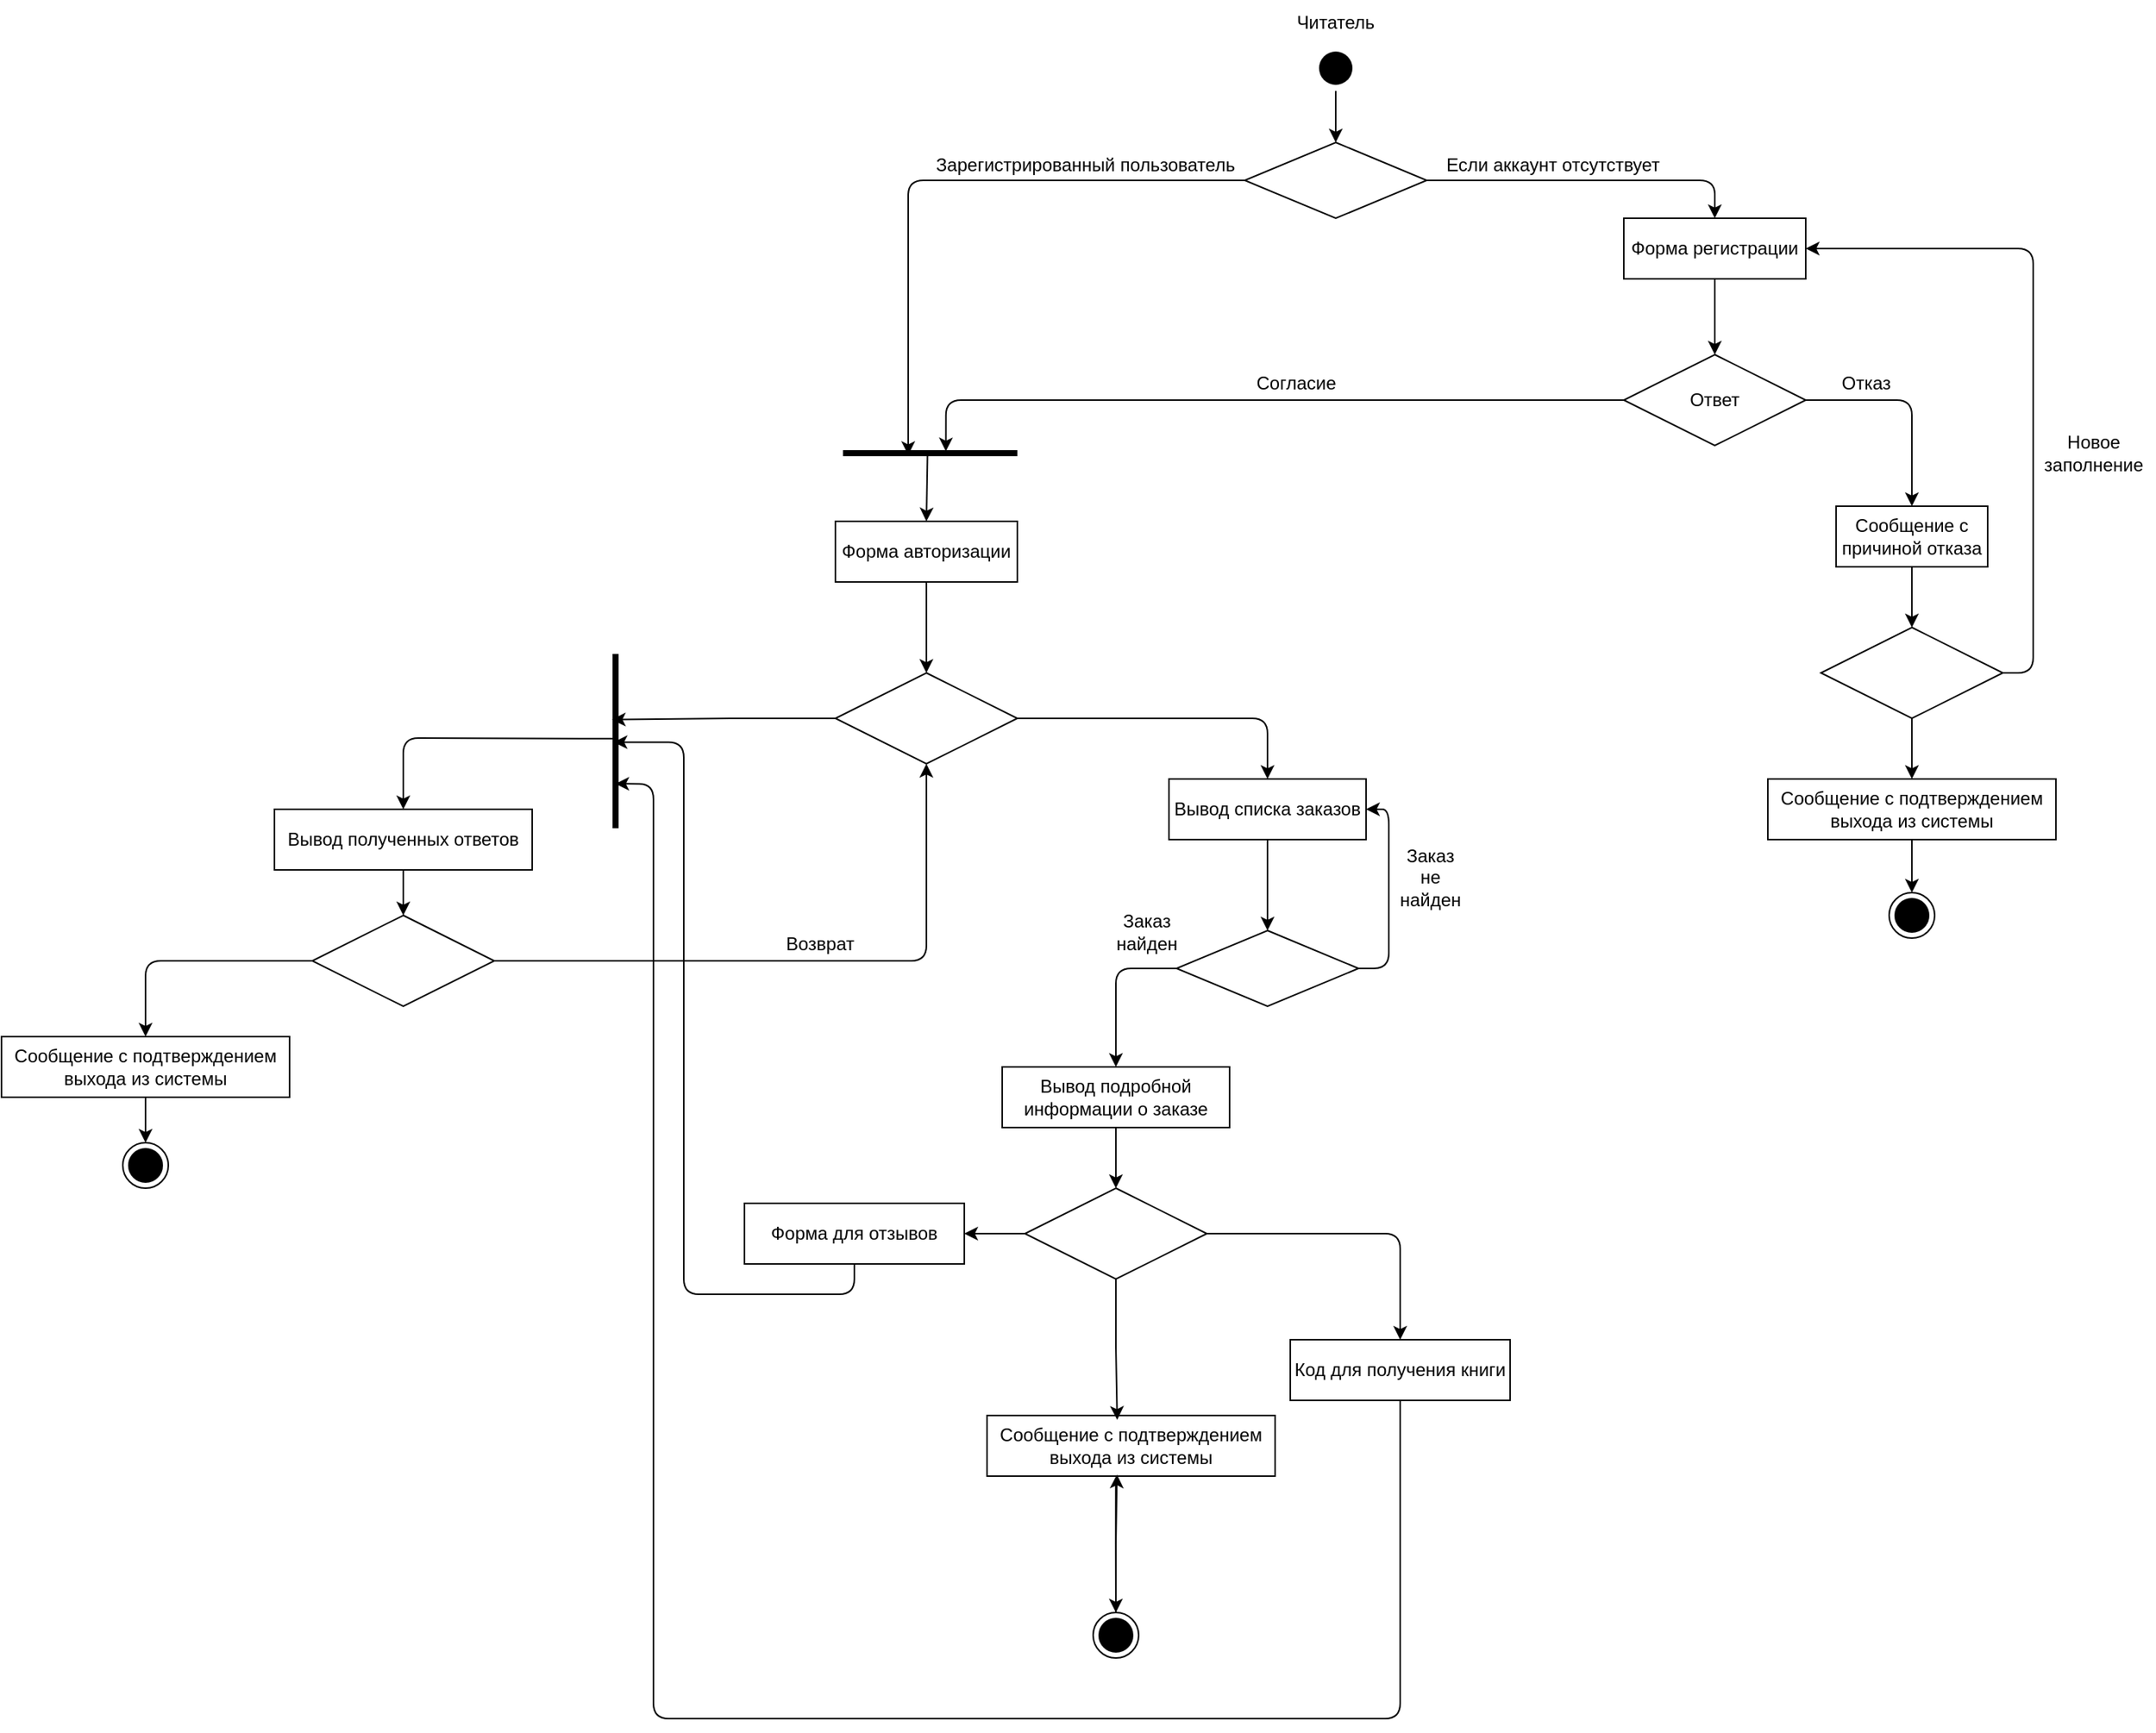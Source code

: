 <mxfile version="24.2.1" type="device">
  <diagram name="Страница — 1" id="_bHKrdel1OFoKZBqirBX">
    <mxGraphModel dx="2165" dy="1877" grid="1" gridSize="10" guides="1" tooltips="1" connect="1" arrows="1" fold="1" page="1" pageScale="1" pageWidth="827" pageHeight="1169" math="0" shadow="0">
      <root>
        <mxCell id="0" />
        <mxCell id="1" parent="0" />
        <mxCell id="GxsNpKUkP6gUNd9w4FIH-8" style="edgeStyle=orthogonalEdgeStyle;rounded=0;orthogonalLoop=1;jettySize=auto;html=1;exitX=0.5;exitY=1;exitDx=0;exitDy=0;" parent="1" source="GxsNpKUkP6gUNd9w4FIH-1" target="GxsNpKUkP6gUNd9w4FIH-2" edge="1">
          <mxGeometry relative="1" as="geometry" />
        </mxCell>
        <mxCell id="GxsNpKUkP6gUNd9w4FIH-1" value="" style="ellipse;html=1;shape=endState;fillColor=#000000;strokeColor=none;" parent="1" vertex="1">
          <mxGeometry x="385" y="26" width="30" height="30" as="geometry" />
        </mxCell>
        <mxCell id="GxsNpKUkP6gUNd9w4FIH-5" style="edgeStyle=orthogonalEdgeStyle;rounded=1;orthogonalLoop=1;jettySize=auto;html=1;exitX=1;exitY=0.5;exitDx=0;exitDy=0;entryX=0.5;entryY=0;entryDx=0;entryDy=0;curved=0;" parent="1" source="GxsNpKUkP6gUNd9w4FIH-2" target="GxsNpKUkP6gUNd9w4FIH-3" edge="1">
          <mxGeometry relative="1" as="geometry" />
        </mxCell>
        <mxCell id="GxsNpKUkP6gUNd9w4FIH-7" style="edgeStyle=orthogonalEdgeStyle;rounded=1;orthogonalLoop=1;jettySize=auto;html=1;exitX=0;exitY=0.5;exitDx=0;exitDy=0;curved=0;entryX=0.374;entryY=0.62;entryDx=0;entryDy=0;entryPerimeter=0;" parent="1" source="GxsNpKUkP6gUNd9w4FIH-2" target="GxsNpKUkP6gUNd9w4FIH-21" edge="1">
          <mxGeometry relative="1" as="geometry">
            <mxPoint x="120" y="230" as="targetPoint" />
            <Array as="points">
              <mxPoint x="118" y="115" />
            </Array>
          </mxGeometry>
        </mxCell>
        <mxCell id="GxsNpKUkP6gUNd9w4FIH-2" value="" style="shape=rhombus;perimeter=rhombusPerimeter;whiteSpace=wrap;html=1;align=center;" parent="1" vertex="1">
          <mxGeometry x="340" y="90" width="120" height="50" as="geometry" />
        </mxCell>
        <mxCell id="GxsNpKUkP6gUNd9w4FIH-18" style="edgeStyle=orthogonalEdgeStyle;rounded=0;orthogonalLoop=1;jettySize=auto;html=1;exitX=0.5;exitY=1;exitDx=0;exitDy=0;" parent="1" source="GxsNpKUkP6gUNd9w4FIH-3" target="GxsNpKUkP6gUNd9w4FIH-12" edge="1">
          <mxGeometry relative="1" as="geometry" />
        </mxCell>
        <mxCell id="GxsNpKUkP6gUNd9w4FIH-3" value="Форма регистрации" style="whiteSpace=wrap;html=1;align=center;" parent="1" vertex="1">
          <mxGeometry x="590" y="140" width="120" height="40" as="geometry" />
        </mxCell>
        <mxCell id="GxsNpKUkP6gUNd9w4FIH-37" style="edgeStyle=orthogonalEdgeStyle;rounded=0;orthogonalLoop=1;jettySize=auto;html=1;exitX=0.5;exitY=1;exitDx=0;exitDy=0;entryX=0.5;entryY=0;entryDx=0;entryDy=0;" parent="1" source="GxsNpKUkP6gUNd9w4FIH-6" target="GxsNpKUkP6gUNd9w4FIH-36" edge="1">
          <mxGeometry relative="1" as="geometry" />
        </mxCell>
        <mxCell id="GxsNpKUkP6gUNd9w4FIH-6" value="Форма авторизации" style="whiteSpace=wrap;html=1;align=center;" parent="1" vertex="1">
          <mxGeometry x="70" y="340" width="120" height="40" as="geometry" />
        </mxCell>
        <mxCell id="GxsNpKUkP6gUNd9w4FIH-9" value="Если аккаунт отсутствует&amp;nbsp;" style="text;html=1;align=center;verticalAlign=middle;whiteSpace=wrap;rounded=0;" parent="1" vertex="1">
          <mxGeometry x="470" y="90" width="150" height="30" as="geometry" />
        </mxCell>
        <mxCell id="GxsNpKUkP6gUNd9w4FIH-11" value="Зарегистрированный пользователь" style="text;html=1;align=center;verticalAlign=middle;whiteSpace=wrap;rounded=0;" parent="1" vertex="1">
          <mxGeometry x="130" y="90" width="210" height="30" as="geometry" />
        </mxCell>
        <mxCell id="GxsNpKUkP6gUNd9w4FIH-24" style="edgeStyle=orthogonalEdgeStyle;rounded=1;orthogonalLoop=1;jettySize=auto;html=1;exitX=1;exitY=0.5;exitDx=0;exitDy=0;curved=0;" parent="1" source="GxsNpKUkP6gUNd9w4FIH-12" target="GxsNpKUkP6gUNd9w4FIH-20" edge="1">
          <mxGeometry relative="1" as="geometry" />
        </mxCell>
        <mxCell id="GxsNpKUkP6gUNd9w4FIH-12" value="Ответ" style="shape=rhombus;perimeter=rhombusPerimeter;whiteSpace=wrap;html=1;align=center;" parent="1" vertex="1">
          <mxGeometry x="590" y="230" width="120" height="60" as="geometry" />
        </mxCell>
        <mxCell id="GxsNpKUkP6gUNd9w4FIH-17" value="Читатель" style="text;html=1;align=center;verticalAlign=middle;whiteSpace=wrap;rounded=0;" parent="1" vertex="1">
          <mxGeometry x="370" y="-4" width="60" height="30" as="geometry" />
        </mxCell>
        <mxCell id="GxsNpKUkP6gUNd9w4FIH-29" style="edgeStyle=orthogonalEdgeStyle;rounded=0;orthogonalLoop=1;jettySize=auto;html=1;exitX=0.5;exitY=1;exitDx=0;exitDy=0;entryX=0.5;entryY=0;entryDx=0;entryDy=0;" parent="1" source="GxsNpKUkP6gUNd9w4FIH-20" target="GxsNpKUkP6gUNd9w4FIH-28" edge="1">
          <mxGeometry relative="1" as="geometry" />
        </mxCell>
        <mxCell id="GxsNpKUkP6gUNd9w4FIH-20" value="Сообщение с причиной отказа" style="whiteSpace=wrap;html=1;align=center;" parent="1" vertex="1">
          <mxGeometry x="730" y="330" width="100" height="40" as="geometry" />
        </mxCell>
        <mxCell id="GxsNpKUkP6gUNd9w4FIH-21" value="" style="line;strokeWidth=4;rotatable=0;dashed=0;labelPosition=right;align=left;verticalAlign=middle;spacingTop=0;spacingLeft=6;points=[];portConstraint=eastwest;" parent="1" vertex="1">
          <mxGeometry x="75" y="290" width="115" height="10" as="geometry" />
        </mxCell>
        <mxCell id="GxsNpKUkP6gUNd9w4FIH-22" style="edgeStyle=orthogonalEdgeStyle;rounded=1;orthogonalLoop=1;jettySize=auto;html=1;exitX=0;exitY=0.5;exitDx=0;exitDy=0;entryX=0.59;entryY=0.38;entryDx=0;entryDy=0;entryPerimeter=0;curved=0;" parent="1" source="GxsNpKUkP6gUNd9w4FIH-12" target="GxsNpKUkP6gUNd9w4FIH-21" edge="1">
          <mxGeometry relative="1" as="geometry">
            <Array as="points">
              <mxPoint x="143" y="260" />
            </Array>
          </mxGeometry>
        </mxCell>
        <mxCell id="GxsNpKUkP6gUNd9w4FIH-23" value="Согласие" style="text;html=1;align=center;verticalAlign=middle;whiteSpace=wrap;rounded=0;" parent="1" vertex="1">
          <mxGeometry x="344" y="234" width="60" height="30" as="geometry" />
        </mxCell>
        <mxCell id="GxsNpKUkP6gUNd9w4FIH-25" value="Отказ" style="text;html=1;align=center;verticalAlign=middle;whiteSpace=wrap;rounded=0;" parent="1" vertex="1">
          <mxGeometry x="720" y="234" width="60" height="30" as="geometry" />
        </mxCell>
        <mxCell id="GxsNpKUkP6gUNd9w4FIH-26" value="" style="endArrow=classic;html=1;rounded=0;exitX=0.485;exitY=0.38;exitDx=0;exitDy=0;exitPerimeter=0;entryX=0.5;entryY=0;entryDx=0;entryDy=0;" parent="1" source="GxsNpKUkP6gUNd9w4FIH-21" target="GxsNpKUkP6gUNd9w4FIH-6" edge="1">
          <mxGeometry width="50" height="50" relative="1" as="geometry">
            <mxPoint x="130" y="350" as="sourcePoint" />
            <mxPoint x="180" y="300" as="targetPoint" />
          </mxGeometry>
        </mxCell>
        <mxCell id="GxsNpKUkP6gUNd9w4FIH-27" value="" style="ellipse;html=1;shape=endState;fillColor=#000000;strokeColor=#000000;" parent="1" vertex="1">
          <mxGeometry x="765" y="585" width="30" height="30" as="geometry" />
        </mxCell>
        <mxCell id="GxsNpKUkP6gUNd9w4FIH-32" style="edgeStyle=orthogonalEdgeStyle;rounded=1;orthogonalLoop=1;jettySize=auto;html=1;exitX=1;exitY=0.5;exitDx=0;exitDy=0;entryX=1;entryY=0.5;entryDx=0;entryDy=0;curved=0;" parent="1" source="GxsNpKUkP6gUNd9w4FIH-28" target="GxsNpKUkP6gUNd9w4FIH-3" edge="1">
          <mxGeometry relative="1" as="geometry" />
        </mxCell>
        <mxCell id="GxsNpKUkP6gUNd9w4FIH-34" style="edgeStyle=orthogonalEdgeStyle;rounded=0;orthogonalLoop=1;jettySize=auto;html=1;exitX=0.5;exitY=1;exitDx=0;exitDy=0;entryX=0.5;entryY=0;entryDx=0;entryDy=0;" parent="1" source="GxsNpKUkP6gUNd9w4FIH-28" target="GxsNpKUkP6gUNd9w4FIH-33" edge="1">
          <mxGeometry relative="1" as="geometry" />
        </mxCell>
        <mxCell id="GxsNpKUkP6gUNd9w4FIH-28" value="" style="shape=rhombus;perimeter=rhombusPerimeter;whiteSpace=wrap;html=1;align=center;" parent="1" vertex="1">
          <mxGeometry x="720" y="410" width="120" height="60" as="geometry" />
        </mxCell>
        <mxCell id="GxsNpKUkP6gUNd9w4FIH-31" value="Новое заполнение" style="text;html=1;align=center;verticalAlign=middle;whiteSpace=wrap;rounded=0;rotation=0;" parent="1" vertex="1">
          <mxGeometry x="860" y="280" width="80" height="30" as="geometry" />
        </mxCell>
        <mxCell id="GxsNpKUkP6gUNd9w4FIH-35" style="edgeStyle=orthogonalEdgeStyle;rounded=0;orthogonalLoop=1;jettySize=auto;html=1;exitX=0.5;exitY=1;exitDx=0;exitDy=0;entryX=0.5;entryY=0;entryDx=0;entryDy=0;" parent="1" source="GxsNpKUkP6gUNd9w4FIH-33" target="GxsNpKUkP6gUNd9w4FIH-27" edge="1">
          <mxGeometry relative="1" as="geometry" />
        </mxCell>
        <mxCell id="GxsNpKUkP6gUNd9w4FIH-33" value="Сообщение с подтверждением выхода из системы" style="rounded=0;whiteSpace=wrap;html=1;" parent="1" vertex="1">
          <mxGeometry x="685" y="510" width="190" height="40" as="geometry" />
        </mxCell>
        <mxCell id="GxsNpKUkP6gUNd9w4FIH-39" style="edgeStyle=orthogonalEdgeStyle;rounded=1;orthogonalLoop=1;jettySize=auto;html=1;exitX=1;exitY=0.5;exitDx=0;exitDy=0;entryX=0.5;entryY=0;entryDx=0;entryDy=0;curved=0;" parent="1" source="GxsNpKUkP6gUNd9w4FIH-36" target="GxsNpKUkP6gUNd9w4FIH-38" edge="1">
          <mxGeometry relative="1" as="geometry" />
        </mxCell>
        <mxCell id="GxsNpKUkP6gUNd9w4FIH-36" value="" style="shape=rhombus;perimeter=rhombusPerimeter;whiteSpace=wrap;html=1;align=center;" parent="1" vertex="1">
          <mxGeometry x="70" y="440" width="120" height="60" as="geometry" />
        </mxCell>
        <mxCell id="GxsNpKUkP6gUNd9w4FIH-54" style="edgeStyle=orthogonalEdgeStyle;rounded=0;orthogonalLoop=1;jettySize=auto;html=1;exitX=0.5;exitY=1;exitDx=0;exitDy=0;" parent="1" source="GxsNpKUkP6gUNd9w4FIH-38" target="GxsNpKUkP6gUNd9w4FIH-52" edge="1">
          <mxGeometry relative="1" as="geometry" />
        </mxCell>
        <mxCell id="GxsNpKUkP6gUNd9w4FIH-38" value="Вывод списка заказов" style="whiteSpace=wrap;html=1;align=center;" parent="1" vertex="1">
          <mxGeometry x="290" y="510" width="130" height="40" as="geometry" />
        </mxCell>
        <mxCell id="GxsNpKUkP6gUNd9w4FIH-46" style="edgeStyle=orthogonalEdgeStyle;rounded=0;orthogonalLoop=1;jettySize=auto;html=1;exitX=0.5;exitY=1;exitDx=0;exitDy=0;entryX=0.5;entryY=0;entryDx=0;entryDy=0;" parent="1" source="GxsNpKUkP6gUNd9w4FIH-41" target="GxsNpKUkP6gUNd9w4FIH-43" edge="1">
          <mxGeometry relative="1" as="geometry" />
        </mxCell>
        <mxCell id="GxsNpKUkP6gUNd9w4FIH-41" value="Вывод полученных ответов" style="whiteSpace=wrap;html=1;align=center;" parent="1" vertex="1">
          <mxGeometry x="-300" y="530" width="170" height="40" as="geometry" />
        </mxCell>
        <mxCell id="GxsNpKUkP6gUNd9w4FIH-44" style="edgeStyle=orthogonalEdgeStyle;rounded=1;orthogonalLoop=1;jettySize=auto;html=1;exitX=1;exitY=0.5;exitDx=0;exitDy=0;entryX=0.5;entryY=1;entryDx=0;entryDy=0;curved=0;" parent="1" source="GxsNpKUkP6gUNd9w4FIH-43" target="GxsNpKUkP6gUNd9w4FIH-36" edge="1">
          <mxGeometry relative="1" as="geometry" />
        </mxCell>
        <mxCell id="GxsNpKUkP6gUNd9w4FIH-48" style="edgeStyle=orthogonalEdgeStyle;rounded=1;orthogonalLoop=1;jettySize=auto;html=1;exitX=0;exitY=0.5;exitDx=0;exitDy=0;curved=0;" parent="1" source="GxsNpKUkP6gUNd9w4FIH-43" target="GxsNpKUkP6gUNd9w4FIH-47" edge="1">
          <mxGeometry relative="1" as="geometry" />
        </mxCell>
        <mxCell id="GxsNpKUkP6gUNd9w4FIH-43" value="" style="shape=rhombus;perimeter=rhombusPerimeter;whiteSpace=wrap;html=1;align=center;" parent="1" vertex="1">
          <mxGeometry x="-275" y="600" width="120" height="60" as="geometry" />
        </mxCell>
        <mxCell id="GxsNpKUkP6gUNd9w4FIH-45" value="Возврат" style="text;html=1;align=center;verticalAlign=middle;whiteSpace=wrap;rounded=0;" parent="1" vertex="1">
          <mxGeometry x="30" y="604" width="60" height="30" as="geometry" />
        </mxCell>
        <mxCell id="GxsNpKUkP6gUNd9w4FIH-51" style="edgeStyle=orthogonalEdgeStyle;rounded=0;orthogonalLoop=1;jettySize=auto;html=1;exitX=0.5;exitY=1;exitDx=0;exitDy=0;entryX=0.5;entryY=0;entryDx=0;entryDy=0;" parent="1" source="GxsNpKUkP6gUNd9w4FIH-47" target="GxsNpKUkP6gUNd9w4FIH-49" edge="1">
          <mxGeometry relative="1" as="geometry" />
        </mxCell>
        <mxCell id="GxsNpKUkP6gUNd9w4FIH-47" value="Сообщение с подтверждением выхода из системы" style="rounded=0;whiteSpace=wrap;html=1;" parent="1" vertex="1">
          <mxGeometry x="-480" y="680" width="190" height="40" as="geometry" />
        </mxCell>
        <mxCell id="GxsNpKUkP6gUNd9w4FIH-49" value="" style="ellipse;html=1;shape=endState;fillColor=#000000;strokeColor=#000000;" parent="1" vertex="1">
          <mxGeometry x="-400" y="750" width="30" height="30" as="geometry" />
        </mxCell>
        <mxCell id="GxsNpKUkP6gUNd9w4FIH-53" style="edgeStyle=orthogonalEdgeStyle;rounded=1;orthogonalLoop=1;jettySize=auto;html=1;exitX=1;exitY=0.5;exitDx=0;exitDy=0;entryX=1;entryY=0.5;entryDx=0;entryDy=0;curved=0;" parent="1" source="GxsNpKUkP6gUNd9w4FIH-52" target="GxsNpKUkP6gUNd9w4FIH-38" edge="1">
          <mxGeometry relative="1" as="geometry" />
        </mxCell>
        <mxCell id="GxsNpKUkP6gUNd9w4FIH-60" style="edgeStyle=orthogonalEdgeStyle;rounded=1;orthogonalLoop=1;jettySize=auto;html=1;exitX=0;exitY=0.5;exitDx=0;exitDy=0;curved=0;" parent="1" source="GxsNpKUkP6gUNd9w4FIH-52" target="GxsNpKUkP6gUNd9w4FIH-58" edge="1">
          <mxGeometry relative="1" as="geometry" />
        </mxCell>
        <mxCell id="GxsNpKUkP6gUNd9w4FIH-52" value="" style="shape=rhombus;perimeter=rhombusPerimeter;whiteSpace=wrap;html=1;align=center;" parent="1" vertex="1">
          <mxGeometry x="295" y="610" width="120" height="50" as="geometry" />
        </mxCell>
        <mxCell id="GxsNpKUkP6gUNd9w4FIH-55" value="Заказ не найден" style="text;html=1;align=center;verticalAlign=middle;whiteSpace=wrap;rounded=0;rotation=0;" parent="1" vertex="1">
          <mxGeometry x="440" y="560" width="45" height="30" as="geometry" />
        </mxCell>
        <mxCell id="GxsNpKUkP6gUNd9w4FIH-62" style="edgeStyle=orthogonalEdgeStyle;rounded=0;orthogonalLoop=1;jettySize=auto;html=1;exitX=0.5;exitY=1;exitDx=0;exitDy=0;" parent="1" source="GxsNpKUkP6gUNd9w4FIH-58" target="GxsNpKUkP6gUNd9w4FIH-61" edge="1">
          <mxGeometry relative="1" as="geometry" />
        </mxCell>
        <mxCell id="GxsNpKUkP6gUNd9w4FIH-58" value="Вывод подробной информации о заказе" style="whiteSpace=wrap;html=1;align=center;" parent="1" vertex="1">
          <mxGeometry x="180" y="700" width="150" height="40" as="geometry" />
        </mxCell>
        <mxCell id="GxsNpKUkP6gUNd9w4FIH-65" style="edgeStyle=orthogonalEdgeStyle;rounded=1;orthogonalLoop=1;jettySize=auto;html=1;exitX=0;exitY=0.5;exitDx=0;exitDy=0;curved=0;" parent="1" source="GxsNpKUkP6gUNd9w4FIH-61" target="GxsNpKUkP6gUNd9w4FIH-63" edge="1">
          <mxGeometry relative="1" as="geometry" />
        </mxCell>
        <mxCell id="GxsNpKUkP6gUNd9w4FIH-66" style="edgeStyle=orthogonalEdgeStyle;rounded=1;orthogonalLoop=1;jettySize=auto;html=1;exitX=1;exitY=0.5;exitDx=0;exitDy=0;curved=0;" parent="1" source="GxsNpKUkP6gUNd9w4FIH-61" target="GxsNpKUkP6gUNd9w4FIH-64" edge="1">
          <mxGeometry relative="1" as="geometry" />
        </mxCell>
        <mxCell id="GxsNpKUkP6gUNd9w4FIH-61" value="" style="shape=rhombus;perimeter=rhombusPerimeter;whiteSpace=wrap;html=1;align=center;" parent="1" vertex="1">
          <mxGeometry x="195" y="780" width="120" height="60" as="geometry" />
        </mxCell>
        <mxCell id="GxsNpKUkP6gUNd9w4FIH-63" value="Форма для отзывов" style="whiteSpace=wrap;html=1;align=center;" parent="1" vertex="1">
          <mxGeometry x="10" y="790" width="145" height="40" as="geometry" />
        </mxCell>
        <mxCell id="GxsNpKUkP6gUNd9w4FIH-64" value="Код&amp;nbsp;&lt;span style=&quot;background-color: initial;&quot;&gt;для получения книги&lt;/span&gt;" style="whiteSpace=wrap;html=1;align=center;" parent="1" vertex="1">
          <mxGeometry x="370" y="880" width="145" height="40" as="geometry" />
        </mxCell>
        <mxCell id="GxsNpKUkP6gUNd9w4FIH-73" style="edgeStyle=orthogonalEdgeStyle;rounded=0;orthogonalLoop=1;jettySize=auto;html=1;exitX=0.447;exitY=1.033;exitDx=0;exitDy=0;exitPerimeter=0;" parent="1" source="GxsNpKUkP6gUNd9w4FIH-67" target="GxsNpKUkP6gUNd9w4FIH-69" edge="1">
          <mxGeometry relative="1" as="geometry" />
        </mxCell>
        <mxCell id="GxsNpKUkP6gUNd9w4FIH-67" value="Сообщение с подтверждением выхода из системы" style="rounded=0;whiteSpace=wrap;html=1;" parent="1" vertex="1">
          <mxGeometry x="170" y="930" width="190" height="40" as="geometry" />
        </mxCell>
        <mxCell id="GxsNpKUkP6gUNd9w4FIH-68" style="edgeStyle=orthogonalEdgeStyle;rounded=0;orthogonalLoop=1;jettySize=auto;html=1;exitX=0.5;exitY=1;exitDx=0;exitDy=0;entryX=0.452;entryY=0.071;entryDx=0;entryDy=0;entryPerimeter=0;" parent="1" source="GxsNpKUkP6gUNd9w4FIH-61" target="GxsNpKUkP6gUNd9w4FIH-67" edge="1">
          <mxGeometry relative="1" as="geometry" />
        </mxCell>
        <mxCell id="mcA3QcW7Vf8vDJalAbuw-1" value="" style="edgeStyle=orthogonalEdgeStyle;rounded=0;orthogonalLoop=1;jettySize=auto;html=1;entryX=0.451;entryY=0.975;entryDx=0;entryDy=0;entryPerimeter=0;" parent="1" source="GxsNpKUkP6gUNd9w4FIH-69" target="GxsNpKUkP6gUNd9w4FIH-67" edge="1">
          <mxGeometry relative="1" as="geometry" />
        </mxCell>
        <mxCell id="GxsNpKUkP6gUNd9w4FIH-69" value="" style="ellipse;html=1;shape=endState;fillColor=#000000;strokeColor=#000000;" parent="1" vertex="1">
          <mxGeometry x="240" y="1060" width="30" height="30" as="geometry" />
        </mxCell>
        <mxCell id="GxsNpKUkP6gUNd9w4FIH-74" value="" style="line;strokeWidth=4;rotatable=0;dashed=0;labelPosition=right;align=left;verticalAlign=middle;spacingTop=0;spacingLeft=6;points=[];portConstraint=eastwest;direction=south;" parent="1" vertex="1">
          <mxGeometry x="-80" y="427.5" width="10" height="115" as="geometry" />
        </mxCell>
        <mxCell id="GxsNpKUkP6gUNd9w4FIH-76" style="edgeStyle=orthogonalEdgeStyle;rounded=0;orthogonalLoop=1;jettySize=auto;html=1;exitX=0;exitY=0.5;exitDx=0;exitDy=0;entryX=0.377;entryY=0.743;entryDx=0;entryDy=0;entryPerimeter=0;" parent="1" source="GxsNpKUkP6gUNd9w4FIH-36" target="GxsNpKUkP6gUNd9w4FIH-74" edge="1">
          <mxGeometry relative="1" as="geometry" />
        </mxCell>
        <mxCell id="GxsNpKUkP6gUNd9w4FIH-77" style="edgeStyle=orthogonalEdgeStyle;rounded=1;orthogonalLoop=1;jettySize=auto;html=1;exitX=0.5;exitY=1;exitDx=0;exitDy=0;entryX=0.506;entryY=0.629;entryDx=0;entryDy=0;entryPerimeter=0;curved=0;" parent="1" source="GxsNpKUkP6gUNd9w4FIH-63" target="GxsNpKUkP6gUNd9w4FIH-74" edge="1">
          <mxGeometry relative="1" as="geometry" />
        </mxCell>
        <mxCell id="GxsNpKUkP6gUNd9w4FIH-78" style="edgeStyle=orthogonalEdgeStyle;rounded=1;orthogonalLoop=1;jettySize=auto;html=1;exitX=0.5;exitY=1;exitDx=0;exitDy=0;entryX=0.745;entryY=0.514;entryDx=0;entryDy=0;entryPerimeter=0;curved=0;" parent="1" source="GxsNpKUkP6gUNd9w4FIH-64" target="GxsNpKUkP6gUNd9w4FIH-74" edge="1">
          <mxGeometry relative="1" as="geometry">
            <Array as="points">
              <mxPoint x="443" y="1130" />
              <mxPoint x="-50" y="1130" />
              <mxPoint x="-50" y="513" />
            </Array>
          </mxGeometry>
        </mxCell>
        <mxCell id="GxsNpKUkP6gUNd9w4FIH-79" value="" style="endArrow=classic;html=1;rounded=1;entryX=0.5;entryY=0;entryDx=0;entryDy=0;exitX=0.486;exitY=0.4;exitDx=0;exitDy=0;exitPerimeter=0;curved=0;" parent="1" source="GxsNpKUkP6gUNd9w4FIH-74" target="GxsNpKUkP6gUNd9w4FIH-41" edge="1">
          <mxGeometry width="50" height="50" relative="1" as="geometry">
            <mxPoint x="-200" y="510" as="sourcePoint" />
            <mxPoint x="-150" y="460" as="targetPoint" />
            <Array as="points">
              <mxPoint x="-215" y="483" />
            </Array>
          </mxGeometry>
        </mxCell>
        <mxCell id="QR8-N7RkEIq-3wtXb1vp-1" value="Заказ найден" style="text;html=1;align=center;verticalAlign=middle;whiteSpace=wrap;rounded=0;rotation=0;" vertex="1" parent="1">
          <mxGeometry x="253" y="596" width="45" height="30" as="geometry" />
        </mxCell>
      </root>
    </mxGraphModel>
  </diagram>
</mxfile>
